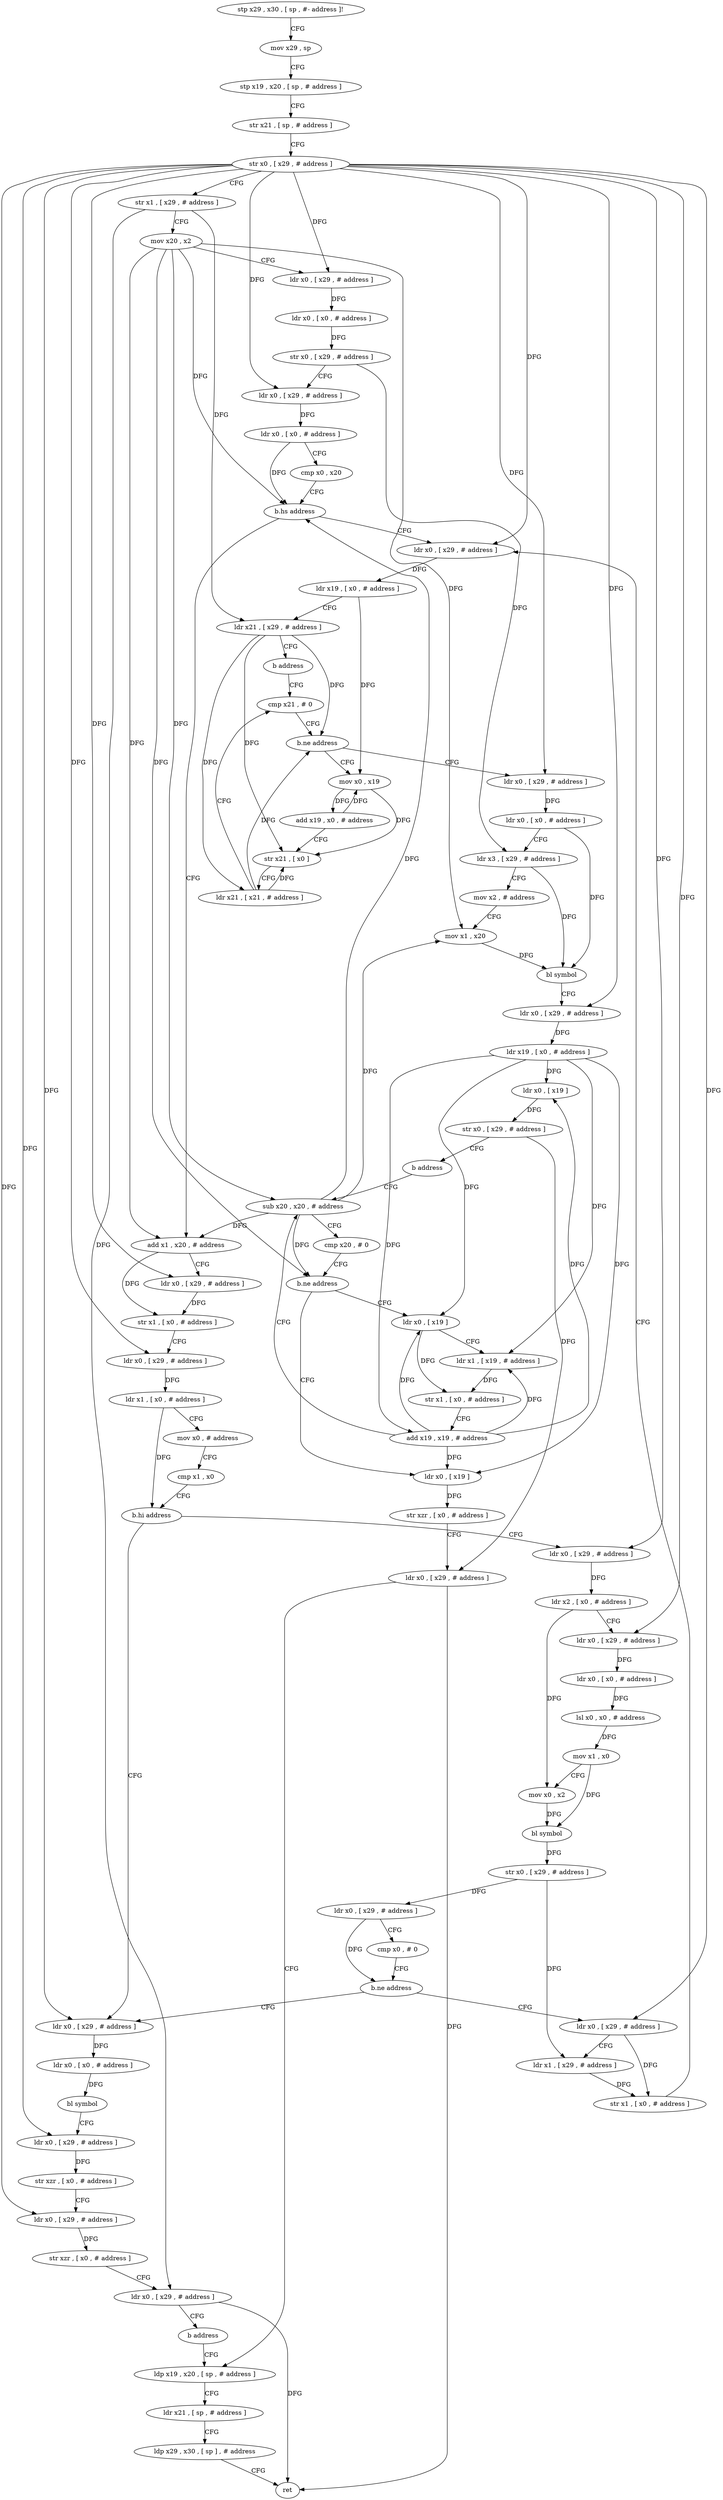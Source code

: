 digraph "func" {
"4313888" [label = "stp x29 , x30 , [ sp , #- address ]!" ]
"4313892" [label = "mov x29 , sp" ]
"4313896" [label = "stp x19 , x20 , [ sp , # address ]" ]
"4313900" [label = "str x21 , [ sp , # address ]" ]
"4313904" [label = "str x0 , [ x29 , # address ]" ]
"4313908" [label = "str x1 , [ x29 , # address ]" ]
"4313912" [label = "mov x20 , x2" ]
"4313916" [label = "ldr x0 , [ x29 , # address ]" ]
"4313920" [label = "ldr x0 , [ x0 , # address ]" ]
"4313924" [label = "str x0 , [ x29 , # address ]" ]
"4313928" [label = "ldr x0 , [ x29 , # address ]" ]
"4313932" [label = "ldr x0 , [ x0 , # address ]" ]
"4313936" [label = "cmp x0 , x20" ]
"4313940" [label = "b.hs address" ]
"4314072" [label = "ldr x0 , [ x29 , # address ]" ]
"4313944" [label = "add x1 , x20 , # address" ]
"4314076" [label = "ldr x19 , [ x0 , # address ]" ]
"4314080" [label = "ldr x21 , [ x29 , # address ]" ]
"4314084" [label = "b address" ]
"4314104" [label = "cmp x21 , # 0" ]
"4313948" [label = "ldr x0 , [ x29 , # address ]" ]
"4313952" [label = "str x1 , [ x0 , # address ]" ]
"4313956" [label = "ldr x0 , [ x29 , # address ]" ]
"4313960" [label = "ldr x1 , [ x0 , # address ]" ]
"4313964" [label = "mov x0 , # address" ]
"4313968" [label = "cmp x1 , x0" ]
"4313972" [label = "b.hi address" ]
"4314024" [label = "ldr x0 , [ x29 , # address ]" ]
"4313976" [label = "ldr x0 , [ x29 , # address ]" ]
"4314108" [label = "b.ne address" ]
"4314088" [label = "mov x0 , x19" ]
"4314112" [label = "ldr x0 , [ x29 , # address ]" ]
"4314028" [label = "ldr x0 , [ x0 , # address ]" ]
"4314032" [label = "bl symbol" ]
"4314036" [label = "ldr x0 , [ x29 , # address ]" ]
"4314040" [label = "str xzr , [ x0 , # address ]" ]
"4314044" [label = "ldr x0 , [ x29 , # address ]" ]
"4314048" [label = "str xzr , [ x0 , # address ]" ]
"4314052" [label = "ldr x0 , [ x29 , # address ]" ]
"4314056" [label = "b address" ]
"4314196" [label = "ldp x19 , x20 , [ sp , # address ]" ]
"4313980" [label = "ldr x2 , [ x0 , # address ]" ]
"4313984" [label = "ldr x0 , [ x29 , # address ]" ]
"4313988" [label = "ldr x0 , [ x0 , # address ]" ]
"4313992" [label = "lsl x0 , x0 , # address" ]
"4313996" [label = "mov x1 , x0" ]
"4314000" [label = "mov x0 , x2" ]
"4314004" [label = "bl symbol" ]
"4314008" [label = "str x0 , [ x29 , # address ]" ]
"4314012" [label = "ldr x0 , [ x29 , # address ]" ]
"4314016" [label = "cmp x0 , # 0" ]
"4314020" [label = "b.ne address" ]
"4314060" [label = "ldr x0 , [ x29 , # address ]" ]
"4314092" [label = "add x19 , x0 , # address" ]
"4314096" [label = "str x21 , [ x0 ]" ]
"4314100" [label = "ldr x21 , [ x21 , # address ]" ]
"4314116" [label = "ldr x0 , [ x0 , # address ]" ]
"4314120" [label = "ldr x3 , [ x29 , # address ]" ]
"4314124" [label = "mov x2 , # address" ]
"4314128" [label = "mov x1 , x20" ]
"4314132" [label = "bl symbol" ]
"4314136" [label = "ldr x0 , [ x29 , # address ]" ]
"4314140" [label = "ldr x19 , [ x0 , # address ]" ]
"4314144" [label = "ldr x0 , [ x19 ]" ]
"4314148" [label = "str x0 , [ x29 , # address ]" ]
"4314152" [label = "b address" ]
"4314172" [label = "sub x20 , x20 , # address" ]
"4314200" [label = "ldr x21 , [ sp , # address ]" ]
"4314204" [label = "ldp x29 , x30 , [ sp ] , # address" ]
"4314208" [label = "ret" ]
"4314064" [label = "ldr x1 , [ x29 , # address ]" ]
"4314068" [label = "str x1 , [ x0 , # address ]" ]
"4314176" [label = "cmp x20 , # 0" ]
"4314180" [label = "b.ne address" ]
"4314156" [label = "ldr x0 , [ x19 ]" ]
"4314184" [label = "ldr x0 , [ x19 ]" ]
"4314160" [label = "ldr x1 , [ x19 , # address ]" ]
"4314164" [label = "str x1 , [ x0 , # address ]" ]
"4314168" [label = "add x19 , x19 , # address" ]
"4314188" [label = "str xzr , [ x0 , # address ]" ]
"4314192" [label = "ldr x0 , [ x29 , # address ]" ]
"4313888" -> "4313892" [ label = "CFG" ]
"4313892" -> "4313896" [ label = "CFG" ]
"4313896" -> "4313900" [ label = "CFG" ]
"4313900" -> "4313904" [ label = "CFG" ]
"4313904" -> "4313908" [ label = "CFG" ]
"4313904" -> "4313916" [ label = "DFG" ]
"4313904" -> "4313928" [ label = "DFG" ]
"4313904" -> "4314072" [ label = "DFG" ]
"4313904" -> "4313948" [ label = "DFG" ]
"4313904" -> "4313956" [ label = "DFG" ]
"4313904" -> "4314024" [ label = "DFG" ]
"4313904" -> "4314036" [ label = "DFG" ]
"4313904" -> "4314044" [ label = "DFG" ]
"4313904" -> "4313976" [ label = "DFG" ]
"4313904" -> "4313984" [ label = "DFG" ]
"4313904" -> "4314112" [ label = "DFG" ]
"4313904" -> "4314136" [ label = "DFG" ]
"4313904" -> "4314060" [ label = "DFG" ]
"4313908" -> "4313912" [ label = "CFG" ]
"4313908" -> "4314080" [ label = "DFG" ]
"4313908" -> "4314052" [ label = "DFG" ]
"4313912" -> "4313916" [ label = "CFG" ]
"4313912" -> "4313940" [ label = "DFG" ]
"4313912" -> "4313944" [ label = "DFG" ]
"4313912" -> "4314128" [ label = "DFG" ]
"4313912" -> "4314172" [ label = "DFG" ]
"4313912" -> "4314180" [ label = "DFG" ]
"4313916" -> "4313920" [ label = "DFG" ]
"4313920" -> "4313924" [ label = "DFG" ]
"4313924" -> "4313928" [ label = "CFG" ]
"4313924" -> "4314120" [ label = "DFG" ]
"4313928" -> "4313932" [ label = "DFG" ]
"4313932" -> "4313936" [ label = "CFG" ]
"4313932" -> "4313940" [ label = "DFG" ]
"4313936" -> "4313940" [ label = "CFG" ]
"4313940" -> "4314072" [ label = "CFG" ]
"4313940" -> "4313944" [ label = "CFG" ]
"4314072" -> "4314076" [ label = "DFG" ]
"4313944" -> "4313948" [ label = "CFG" ]
"4313944" -> "4313952" [ label = "DFG" ]
"4314076" -> "4314080" [ label = "CFG" ]
"4314076" -> "4314088" [ label = "DFG" ]
"4314080" -> "4314084" [ label = "CFG" ]
"4314080" -> "4314108" [ label = "DFG" ]
"4314080" -> "4314096" [ label = "DFG" ]
"4314080" -> "4314100" [ label = "DFG" ]
"4314084" -> "4314104" [ label = "CFG" ]
"4314104" -> "4314108" [ label = "CFG" ]
"4313948" -> "4313952" [ label = "DFG" ]
"4313952" -> "4313956" [ label = "CFG" ]
"4313956" -> "4313960" [ label = "DFG" ]
"4313960" -> "4313964" [ label = "CFG" ]
"4313960" -> "4313972" [ label = "DFG" ]
"4313964" -> "4313968" [ label = "CFG" ]
"4313968" -> "4313972" [ label = "CFG" ]
"4313972" -> "4314024" [ label = "CFG" ]
"4313972" -> "4313976" [ label = "CFG" ]
"4314024" -> "4314028" [ label = "DFG" ]
"4313976" -> "4313980" [ label = "DFG" ]
"4314108" -> "4314088" [ label = "CFG" ]
"4314108" -> "4314112" [ label = "CFG" ]
"4314088" -> "4314092" [ label = "DFG" ]
"4314088" -> "4314096" [ label = "DFG" ]
"4314112" -> "4314116" [ label = "DFG" ]
"4314028" -> "4314032" [ label = "DFG" ]
"4314032" -> "4314036" [ label = "CFG" ]
"4314036" -> "4314040" [ label = "DFG" ]
"4314040" -> "4314044" [ label = "CFG" ]
"4314044" -> "4314048" [ label = "DFG" ]
"4314048" -> "4314052" [ label = "CFG" ]
"4314052" -> "4314056" [ label = "CFG" ]
"4314052" -> "4314208" [ label = "DFG" ]
"4314056" -> "4314196" [ label = "CFG" ]
"4314196" -> "4314200" [ label = "CFG" ]
"4313980" -> "4313984" [ label = "CFG" ]
"4313980" -> "4314000" [ label = "DFG" ]
"4313984" -> "4313988" [ label = "DFG" ]
"4313988" -> "4313992" [ label = "DFG" ]
"4313992" -> "4313996" [ label = "DFG" ]
"4313996" -> "4314000" [ label = "CFG" ]
"4313996" -> "4314004" [ label = "DFG" ]
"4314000" -> "4314004" [ label = "DFG" ]
"4314004" -> "4314008" [ label = "DFG" ]
"4314008" -> "4314012" [ label = "DFG" ]
"4314008" -> "4314064" [ label = "DFG" ]
"4314012" -> "4314016" [ label = "CFG" ]
"4314012" -> "4314020" [ label = "DFG" ]
"4314016" -> "4314020" [ label = "CFG" ]
"4314020" -> "4314060" [ label = "CFG" ]
"4314020" -> "4314024" [ label = "CFG" ]
"4314060" -> "4314064" [ label = "CFG" ]
"4314060" -> "4314068" [ label = "DFG" ]
"4314092" -> "4314096" [ label = "CFG" ]
"4314092" -> "4314088" [ label = "DFG" ]
"4314096" -> "4314100" [ label = "CFG" ]
"4314100" -> "4314104" [ label = "CFG" ]
"4314100" -> "4314108" [ label = "DFG" ]
"4314100" -> "4314096" [ label = "DFG" ]
"4314116" -> "4314120" [ label = "CFG" ]
"4314116" -> "4314132" [ label = "DFG" ]
"4314120" -> "4314124" [ label = "CFG" ]
"4314120" -> "4314132" [ label = "DFG" ]
"4314124" -> "4314128" [ label = "CFG" ]
"4314128" -> "4314132" [ label = "DFG" ]
"4314132" -> "4314136" [ label = "CFG" ]
"4314136" -> "4314140" [ label = "DFG" ]
"4314140" -> "4314144" [ label = "DFG" ]
"4314140" -> "4314156" [ label = "DFG" ]
"4314140" -> "4314160" [ label = "DFG" ]
"4314140" -> "4314168" [ label = "DFG" ]
"4314140" -> "4314184" [ label = "DFG" ]
"4314144" -> "4314148" [ label = "DFG" ]
"4314148" -> "4314152" [ label = "CFG" ]
"4314148" -> "4314192" [ label = "DFG" ]
"4314152" -> "4314172" [ label = "CFG" ]
"4314172" -> "4314176" [ label = "CFG" ]
"4314172" -> "4313940" [ label = "DFG" ]
"4314172" -> "4313944" [ label = "DFG" ]
"4314172" -> "4314128" [ label = "DFG" ]
"4314172" -> "4314180" [ label = "DFG" ]
"4314200" -> "4314204" [ label = "CFG" ]
"4314204" -> "4314208" [ label = "CFG" ]
"4314064" -> "4314068" [ label = "DFG" ]
"4314068" -> "4314072" [ label = "CFG" ]
"4314176" -> "4314180" [ label = "CFG" ]
"4314180" -> "4314156" [ label = "CFG" ]
"4314180" -> "4314184" [ label = "CFG" ]
"4314156" -> "4314160" [ label = "CFG" ]
"4314156" -> "4314164" [ label = "DFG" ]
"4314184" -> "4314188" [ label = "DFG" ]
"4314160" -> "4314164" [ label = "DFG" ]
"4314164" -> "4314168" [ label = "CFG" ]
"4314168" -> "4314172" [ label = "CFG" ]
"4314168" -> "4314144" [ label = "DFG" ]
"4314168" -> "4314156" [ label = "DFG" ]
"4314168" -> "4314160" [ label = "DFG" ]
"4314168" -> "4314184" [ label = "DFG" ]
"4314188" -> "4314192" [ label = "CFG" ]
"4314192" -> "4314196" [ label = "CFG" ]
"4314192" -> "4314208" [ label = "DFG" ]
}
